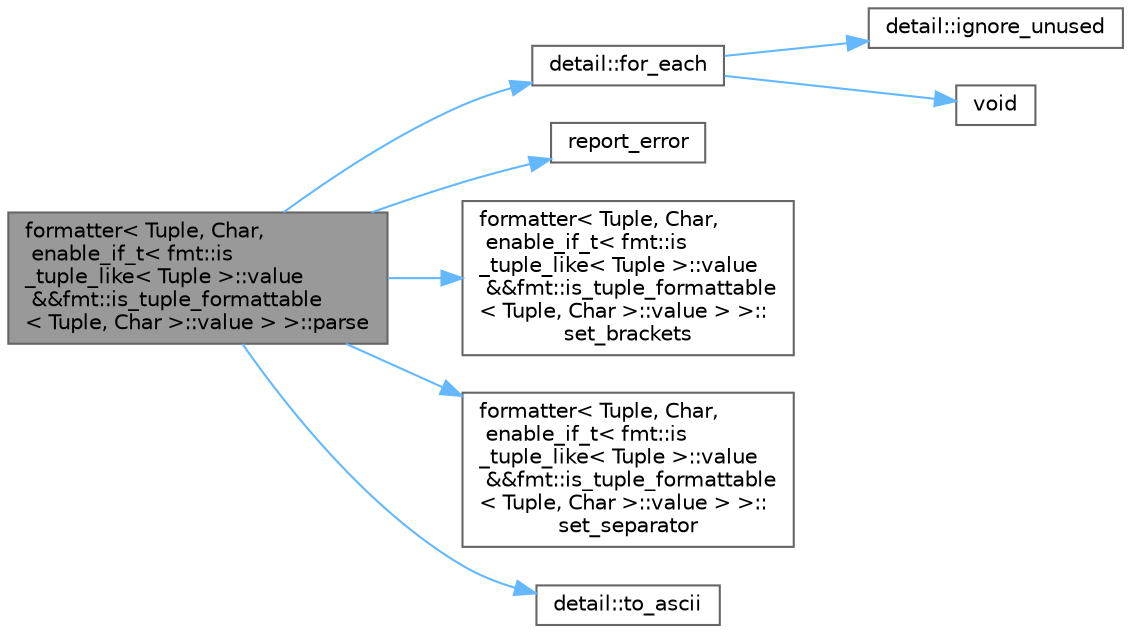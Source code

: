 digraph "formatter&lt; Tuple, Char, enable_if_t&lt; fmt::is_tuple_like&lt; Tuple &gt;::value &amp;&amp;fmt::is_tuple_formattable&lt; Tuple, Char &gt;::value &gt; &gt;::parse"
{
 // LATEX_PDF_SIZE
  bgcolor="transparent";
  edge [fontname=Helvetica,fontsize=10,labelfontname=Helvetica,labelfontsize=10];
  node [fontname=Helvetica,fontsize=10,shape=box,height=0.2,width=0.4];
  rankdir="LR";
  Node1 [id="Node000001",label="formatter\< Tuple, Char,\l enable_if_t\< fmt::is\l_tuple_like\< Tuple \>::value\l &&fmt::is_tuple_formattable\l\< Tuple, Char \>::value \> \>::parse",height=0.2,width=0.4,color="gray40", fillcolor="grey60", style="filled", fontcolor="black",tooltip=" "];
  Node1 -> Node2 [id="edge1_Node000001_Node000002",color="steelblue1",style="solid",tooltip=" "];
  Node2 [id="Node000002",label="detail::for_each",height=0.2,width=0.4,color="grey40", fillcolor="white", style="filled",URL="$namespacedetail.html#a526368839e35eb3302e7fa7109feffc6",tooltip=" "];
  Node2 -> Node3 [id="edge2_Node000002_Node000003",color="steelblue1",style="solid",tooltip=" "];
  Node3 [id="Node000003",label="detail::ignore_unused",height=0.2,width=0.4,color="grey40", fillcolor="white", style="filled",URL="$namespacedetail.html#a1fe84ebaf96215ce0665d95b3124c2df",tooltip=" "];
  Node2 -> Node4 [id="edge3_Node000002_Node000004",color="steelblue1",style="solid",tooltip=" "];
  Node4 [id="Node000004",label="void",height=0.2,width=0.4,color="grey40", fillcolor="white", style="filled",URL="$mimalloc_8h.html#a9d6d8aef94ac19034a5f163606f84830",tooltip=" "];
  Node1 -> Node5 [id="edge4_Node000001_Node000005",color="steelblue1",style="solid",tooltip=" "];
  Node5 [id="Node000005",label="report_error",height=0.2,width=0.4,color="grey40", fillcolor="white", style="filled",URL="$format-inl_8h.html#a5555893692b00b61b3886349332fd01f",tooltip=" "];
  Node1 -> Node6 [id="edge5_Node000001_Node000006",color="steelblue1",style="solid",tooltip=" "];
  Node6 [id="Node000006",label="formatter\< Tuple, Char,\l enable_if_t\< fmt::is\l_tuple_like\< Tuple \>::value\l &&fmt::is_tuple_formattable\l\< Tuple, Char \>::value \> \>::\lset_brackets",height=0.2,width=0.4,color="grey40", fillcolor="white", style="filled",URL="$structformatter_3_01_tuple_00_01_char_00_01enable__if__t_3_01fmt_1_1is__tuple__like_3_01_tuple_0858257f959bf6fea2bf2f677029fa45e.html#a385ac63a4631424bafc37094a59ec8f2",tooltip=" "];
  Node1 -> Node7 [id="edge6_Node000001_Node000007",color="steelblue1",style="solid",tooltip=" "];
  Node7 [id="Node000007",label="formatter\< Tuple, Char,\l enable_if_t\< fmt::is\l_tuple_like\< Tuple \>::value\l &&fmt::is_tuple_formattable\l\< Tuple, Char \>::value \> \>::\lset_separator",height=0.2,width=0.4,color="grey40", fillcolor="white", style="filled",URL="$structformatter_3_01_tuple_00_01_char_00_01enable__if__t_3_01fmt_1_1is__tuple__like_3_01_tuple_0858257f959bf6fea2bf2f677029fa45e.html#a709fe7746b61cc11b6ae2bf7f08ca4a2",tooltip=" "];
  Node1 -> Node8 [id="edge7_Node000001_Node000008",color="steelblue1",style="solid",tooltip=" "];
  Node8 [id="Node000008",label="detail::to_ascii",height=0.2,width=0.4,color="grey40", fillcolor="white", style="filled",URL="$namespacedetail.html#a1321aa4e75fb308917211597b64600b3",tooltip=" "];
}
